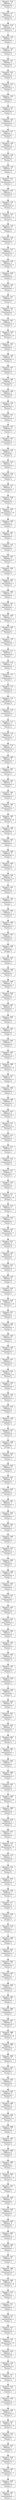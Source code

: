 digraph listaPasajeros { node[shape=record]; 
nodo9394719[label=" Pasajero: 116 &#92;nMaletas: 4 &#92;nDocumentos: 5 &#92;nTurnos: 3"];
nodo9394719->nodo12791200;
nodo12791200[label=" Pasajero: 117 &#92;nMaletas: 1 &#92;nDocumentos: 5 &#92;nTurnos: 2"];
nodo12791200->nodo21075315;
nodo21075315[label=" Pasajero: 118 &#92;nMaletas: 1 &#92;nDocumentos: 10 &#92;nTurnos: 2"];
nodo21075315->nodo15315089;
nodo15315089[label=" Pasajero: 119 &#92;nMaletas: 1 &#92;nDocumentos: 5 &#92;nTurnos: 3"];
nodo15315089->nodo16408049;
nodo16408049[label=" Pasajero: 120 &#92;nMaletas: 3 &#92;nDocumentos: 3 &#92;nTurnos: 3"];
nodo16408049->nodo23840547;
nodo23840547[label=" Pasajero: 121 &#92;nMaletas: 3 &#92;nDocumentos: 7 &#92;nTurnos: 3"];
nodo23840547->nodo11550448;
nodo11550448[label=" Pasajero: 122 &#92;nMaletas: 4 &#92;nDocumentos: 5 &#92;nTurnos: 3"];
nodo11550448->nodo18248655;
nodo18248655[label=" Pasajero: 123 &#92;nMaletas: 1 &#92;nDocumentos: 5 &#92;nTurnos: 1"];
nodo18248655->nodo18592265;
nodo18592265[label=" Pasajero: 124 &#92;nMaletas: 1 &#92;nDocumentos: 2 &#92;nTurnos: 1"];
nodo18592265->nodo14826774;
nodo14826774[label=" Pasajero: 125 &#92;nMaletas: 2 &#92;nDocumentos: 9 &#92;nTurnos: 3"];
nodo14826774->nodo31511492;
nodo31511492[label=" Pasajero: 126 &#92;nMaletas: 4 &#92;nDocumentos: 4 &#92;nTurnos: 2"];
nodo31511492->nodo30691132;
nodo30691132[label=" Pasajero: 127 &#92;nMaletas: 1 &#92;nDocumentos: 7 &#92;nTurnos: 1"];
nodo30691132->nodo26556021;
nodo26556021[label=" Pasajero: 128 &#92;nMaletas: 3 &#92;nDocumentos: 5 &#92;nTurnos: 1"];
nodo26556021->nodo3317788;
nodo3317788[label=" Pasajero: 129 &#92;nMaletas: 4 &#92;nDocumentos: 7 &#92;nTurnos: 3"];
nodo3317788->nodo28518765;
nodo28518765[label=" Pasajero: 130 &#92;nMaletas: 4 &#92;nDocumentos: 6 &#92;nTurnos: 2"];
nodo28518765->nodo16330824;
nodo16330824[label=" Pasajero: 131 &#92;nMaletas: 1 &#92;nDocumentos: 10 &#92;nTurnos: 3"];
nodo16330824->nodo16355324;
nodo16355324[label=" Pasajero: 132 &#92;nMaletas: 2 &#92;nDocumentos: 4 &#92;nTurnos: 2"];
nodo16355324->nodo24968767;
nodo24968767[label=" Pasajero: 133 &#92;nMaletas: 4 &#92;nDocumentos: 8 &#92;nTurnos: 3"];
nodo24968767->nodo29381244;
nodo29381244[label=" Pasajero: 134 &#92;nMaletas: 3 &#92;nDocumentos: 10 &#92;nTurnos: 2"];
nodo29381244->nodo4736188;
nodo4736188[label=" Pasajero: 135 &#92;nMaletas: 2 &#92;nDocumentos: 4 &#92;nTurnos: 2"];
nodo4736188->nodo2010790;
nodo2010790[label=" Pasajero: 136 &#92;nMaletas: 2 &#92;nDocumentos: 3 &#92;nTurnos: 2"];
nodo2010790->nodo14629916;
nodo14629916[label=" Pasajero: 137 &#92;nMaletas: 1 &#92;nDocumentos: 4 &#92;nTurnos: 3"];
nodo14629916->nodo23186889;
nodo23186889[label=" Pasajero: 138 &#92;nMaletas: 2 &#92;nDocumentos: 6 &#92;nTurnos: 3"];
nodo23186889->nodo22153597;
nodo22153597[label=" Pasajero: 139 &#92;nMaletas: 3 &#92;nDocumentos: 2 &#92;nTurnos: 3"];
nodo22153597->nodo64047;
nodo64047[label=" Pasajero: 140 &#92;nMaletas: 3 &#92;nDocumentos: 3 &#92;nTurnos: 2"];
nodo64047->nodo21371055;
nodo21371055[label=" Pasajero: 141 &#92;nMaletas: 1 &#92;nDocumentos: 6 &#92;nTurnos: 2"];
nodo21371055->nodo2792587;
nodo2792587[label=" Pasajero: 142 &#92;nMaletas: 3 &#92;nDocumentos: 5 &#92;nTurnos: 3"];
nodo2792587->nodo26240530;
nodo26240530[label=" Pasajero: 143 &#92;nMaletas: 2 &#92;nDocumentos: 8 &#92;nTurnos: 1"];
nodo26240530->nodo4989901;
nodo4989901[label=" Pasajero: 144 &#92;nMaletas: 2 &#92;nDocumentos: 10 &#92;nTurnos: 2"];
nodo4989901->nodo26007499;
nodo26007499[label=" Pasajero: 145 &#92;nMaletas: 2 &#92;nDocumentos: 7 &#92;nTurnos: 1"];
nodo26007499->nodo17220149;
nodo17220149[label=" Pasajero: 146 &#92;nMaletas: 2 &#92;nDocumentos: 6 &#92;nTurnos: 2"];
nodo17220149->nodo26641393;
nodo26641393[label=" Pasajero: 147 &#92;nMaletas: 3 &#92;nDocumentos: 5 &#92;nTurnos: 3"];
nodo26641393->nodo1805125;
nodo1805125[label=" Pasajero: 148 &#92;nMaletas: 3 &#92;nDocumentos: 3 &#92;nTurnos: 2"];
nodo1805125->nodo17548142;
nodo17548142[label=" Pasajero: 149 &#92;nMaletas: 2 &#92;nDocumentos: 1 &#92;nTurnos: 2"];
nodo17548142->nodo3881309;
nodo3881309[label=" Pasajero: 150 &#92;nMaletas: 2 &#92;nDocumentos: 4 &#92;nTurnos: 2"];
nodo3881309->nodo18225286;
nodo18225286[label=" Pasajero: 151 &#92;nMaletas: 1 &#92;nDocumentos: 6 &#92;nTurnos: 3"];
nodo18225286->nodo22229525;
nodo22229525[label=" Pasajero: 152 &#92;nMaletas: 4 &#92;nDocumentos: 3 &#92;nTurnos: 3"];
nodo22229525->nodo8293474;
nodo8293474[label=" Pasajero: 153 &#92;nMaletas: 4 &#92;nDocumentos: 5 &#92;nTurnos: 1"];
nodo8293474->nodo23770849;
nodo23770849[label=" Pasajero: 154 &#92;nMaletas: 3 &#92;nDocumentos: 1 &#92;nTurnos: 2"];
nodo23770849->nodo5327586;
nodo5327586[label=" Pasajero: 155 &#92;nMaletas: 1 &#92;nDocumentos: 8 &#92;nTurnos: 1"];
nodo5327586->nodo15075559;
nodo15075559[label=" Pasajero: 156 &#92;nMaletas: 2 &#92;nDocumentos: 6 &#92;nTurnos: 2"];
nodo15075559->nodo14654469;
nodo14654469[label=" Pasajero: 157 &#92;nMaletas: 4 &#92;nDocumentos: 4 &#92;nTurnos: 2"];
nodo14654469->nodo6483649;
nodo6483649[label=" Pasajero: 158 &#92;nMaletas: 2 &#92;nDocumentos: 3 &#92;nTurnos: 2"];
nodo6483649->nodo3321845;
nodo3321845[label=" Pasajero: 159 &#92;nMaletas: 2 &#92;nDocumentos: 10 &#92;nTurnos: 1"];
nodo3321845->nodo731492;
nodo731492[label=" Pasajero: 160 &#92;nMaletas: 4 &#92;nDocumentos: 1 &#92;nTurnos: 1"];
nodo731492->nodo4499092;
nodo4499092[label=" Pasajero: 161 &#92;nMaletas: 2 &#92;nDocumentos: 7 &#92;nTurnos: 1"];
nodo4499092->nodo28008187;
nodo28008187[label=" Pasajero: 162 &#92;nMaletas: 2 &#92;nDocumentos: 1 &#92;nTurnos: 3"];
nodo28008187->nodo13173052;
nodo13173052[label=" Pasajero: 163 &#92;nMaletas: 4 &#92;nDocumentos: 6 &#92;nTurnos: 1"];
nodo13173052->nodo32659592;
nodo32659592[label=" Pasajero: 164 &#92;nMaletas: 1 &#92;nDocumentos: 2 &#92;nTurnos: 3"];
nodo32659592->nodo16069028;
nodo16069028[label=" Pasajero: 165 &#92;nMaletas: 4 &#92;nDocumentos: 5 &#92;nTurnos: 1"];
nodo16069028->nodo22739591;
nodo22739591[label=" Pasajero: 166 &#92;nMaletas: 2 &#92;nDocumentos: 4 &#92;nTurnos: 1"];
nodo22739591->nodo22336625;
nodo22336625[label=" Pasajero: 167 &#92;nMaletas: 4 &#92;nDocumentos: 1 &#92;nTurnos: 2"];
nodo22336625->nodo912395;
nodo912395[label=" Pasajero: 168 &#92;nMaletas: 1 &#92;nDocumentos: 10 &#92;nTurnos: 3"];
nodo912395->nodo22453951;
nodo22453951[label=" Pasajero: 169 &#92;nMaletas: 1 &#92;nDocumentos: 1 &#92;nTurnos: 3"];
nodo22453951->nodo24563088;
nodo24563088[label=" Pasajero: 170 &#92;nMaletas: 1 &#92;nDocumentos: 2 &#92;nTurnos: 2"];
nodo24563088->nodo9464851;
nodo9464851[label=" Pasajero: 171 &#92;nMaletas: 4 &#92;nDocumentos: 2 &#92;nTurnos: 3"];
nodo9464851->nodo21675326;
nodo21675326[label=" Pasajero: 172 &#92;nMaletas: 4 &#92;nDocumentos: 3 &#92;nTurnos: 3"];
nodo21675326->nodo10905230;
nodo10905230[label=" Pasajero: 173 &#92;nMaletas: 1 &#92;nDocumentos: 4 &#92;nTurnos: 2"];
nodo10905230->nodo23013063;
nodo23013063[label=" Pasajero: 174 &#92;nMaletas: 4 &#92;nDocumentos: 5 &#92;nTurnos: 2"];
nodo23013063->nodo6826443;
nodo6826443[label=" Pasajero: 175 &#92;nMaletas: 3 &#92;nDocumentos: 9 &#92;nTurnos: 2"];
nodo6826443->nodo7197877;
nodo7197877[label=" Pasajero: 176 &#92;nMaletas: 1 &#92;nDocumentos: 5 &#92;nTurnos: 3"];
nodo7197877->nodo24139744;
nodo24139744[label=" Pasajero: 177 &#92;nMaletas: 2 &#92;nDocumentos: 9 &#92;nTurnos: 2"];
nodo24139744->nodo29308439;
nodo29308439[label=" Pasajero: 178 &#92;nMaletas: 3 &#92;nDocumentos: 4 &#92;nTurnos: 2"];
nodo29308439->nodo4219738;
nodo4219738[label=" Pasajero: 179 &#92;nMaletas: 4 &#92;nDocumentos: 6 &#92;nTurnos: 2"];
nodo4219738->nodo14208603;
nodo14208603[label=" Pasajero: 180 &#92;nMaletas: 3 &#92;nDocumentos: 2 &#92;nTurnos: 2"];
nodo14208603->nodo9097802;
nodo9097802[label=" Pasajero: 181 &#92;nMaletas: 3 &#92;nDocumentos: 6 &#92;nTurnos: 1"];
nodo9097802->nodo5222638;
nodo5222638[label=" Pasajero: 182 &#92;nMaletas: 3 &#92;nDocumentos: 4 &#92;nTurnos: 1"];
nodo5222638->nodo25069678;
nodo25069678[label=" Pasajero: 183 &#92;nMaletas: 4 &#92;nDocumentos: 4 &#92;nTurnos: 2"];
nodo25069678->nodo5536546;
nodo5536546[label=" Pasajero: 184 &#92;nMaletas: 3 &#92;nDocumentos: 3 &#92;nTurnos: 1"];
nodo5536546->nodo1764576;
nodo1764576[label=" Pasajero: 185 &#92;nMaletas: 3 &#92;nDocumentos: 10 &#92;nTurnos: 3"];
nodo1764576->nodo22405901;
nodo22405901[label=" Pasajero: 186 &#92;nMaletas: 2 &#92;nDocumentos: 5 &#92;nTurnos: 2"];
nodo22405901->nodo9155208;
nodo9155208[label=" Pasajero: 187 &#92;nMaletas: 3 &#92;nDocumentos: 2 &#92;nTurnos: 1"];
nodo9155208->nodo13580313;
nodo13580313[label=" Pasajero: 188 &#92;nMaletas: 3 &#92;nDocumentos: 4 &#92;nTurnos: 1"];
nodo13580313->nodo24586958;
nodo24586958[label=" Pasajero: 189 &#92;nMaletas: 2 &#92;nDocumentos: 4 &#92;nTurnos: 3"];
nodo24586958->nodo6544558;
nodo6544558[label=" Pasajero: 190 &#92;nMaletas: 4 &#92;nDocumentos: 6 &#92;nTurnos: 3"];
nodo6544558->nodo28258520;
nodo28258520[label=" Pasajero: 191 &#92;nMaletas: 1 &#92;nDocumentos: 2 &#92;nTurnos: 2"];
nodo28258520->nodo6411332;
nodo6411332[label=" Pasajero: 192 &#92;nMaletas: 1 &#92;nDocumentos: 8 &#92;nTurnos: 1"];
nodo6411332->nodo9874588;
nodo9874588[label=" Pasajero: 193 &#92;nMaletas: 1 &#92;nDocumentos: 6 &#92;nTurnos: 3"];
nodo9874588->nodo433932;
nodo433932[label=" Pasajero: 194 &#92;nMaletas: 3 &#92;nDocumentos: 6 &#92;nTurnos: 2"];
nodo433932->nodo9264484;
nodo9264484[label=" Pasajero: 195 &#92;nMaletas: 1 &#92;nDocumentos: 1 &#92;nTurnos: 3"];
nodo9264484->nodo5924293;
nodo5924293[label=" Pasajero: 196 &#92;nMaletas: 4 &#92;nDocumentos: 7 &#92;nTurnos: 3"];
nodo5924293->nodo30529182;
nodo30529182[label=" Pasajero: 197 &#92;nMaletas: 3 &#92;nDocumentos: 1 &#92;nTurnos: 2"];
nodo30529182->nodo29480407;
nodo29480407[label=" Pasajero: 198 &#92;nMaletas: 1 &#92;nDocumentos: 7 &#92;nTurnos: 2"];
nodo29480407->nodo28692918;
nodo28692918[label=" Pasajero: 199 &#92;nMaletas: 2 &#92;nDocumentos: 4 &#92;nTurnos: 2"];
nodo28692918->nodo8320264;
nodo8320264[label=" Pasajero: 200 &#92;nMaletas: 3 &#92;nDocumentos: 2 &#92;nTurnos: 1"];
nodo8320264->nodo25214079;
nodo25214079[label=" Pasajero: 201 &#92;nMaletas: 2 &#92;nDocumentos: 2 &#92;nTurnos: 3"];
nodo25214079->nodo1746805;
nodo1746805[label=" Pasajero: 202 &#92;nMaletas: 1 &#92;nDocumentos: 3 &#92;nTurnos: 3"];
nodo1746805->nodo6505652;
nodo6505652[label=" Pasajero: 203 &#92;nMaletas: 1 &#92;nDocumentos: 3 &#92;nTurnos: 2"];
nodo6505652->nodo33136973;
nodo33136973[label=" Pasajero: 204 &#92;nMaletas: 1 &#92;nDocumentos: 3 &#92;nTurnos: 3"];
nodo33136973->nodo26294699;
nodo26294699[label=" Pasajero: 205 &#92;nMaletas: 4 &#92;nDocumentos: 4 &#92;nTurnos: 1"];
nodo26294699->nodo14777728;
nodo14777728[label=" Pasajero: 206 &#92;nMaletas: 1 &#92;nDocumentos: 10 &#92;nTurnos: 2"];
nodo14777728->nodo9160844;
nodo9160844[label=" Pasajero: 207 &#92;nMaletas: 3 &#92;nDocumentos: 9 &#92;nTurnos: 2"];
nodo9160844->nodo8315097;
nodo8315097[label=" Pasajero: 208 &#92;nMaletas: 3 &#92;nDocumentos: 6 &#92;nTurnos: 3"];
nodo8315097->nodo1494812;
nodo1494812[label=" Pasajero: 209 &#92;nMaletas: 2 &#92;nDocumentos: 5 &#92;nTurnos: 3"];
nodo1494812->nodo27962211;
nodo27962211[label=" Pasajero: 210 &#92;nMaletas: 3 &#92;nDocumentos: 6 &#92;nTurnos: 1"];
nodo27962211->nodo2890082;
nodo2890082[label=" Pasajero: 211 &#92;nMaletas: 2 &#92;nDocumentos: 8 &#92;nTurnos: 2"];
nodo2890082->nodo23731864;
nodo23731864[label=" Pasajero: 212 &#92;nMaletas: 1 &#92;nDocumentos: 7 &#92;nTurnos: 2"];
nodo23731864->nodo11756659;
nodo11756659[label=" Pasajero: 213 &#92;nMaletas: 3 &#92;nDocumentos: 4 &#92;nTurnos: 2"];
nodo11756659->nodo22884861;
nodo22884861[label=" Pasajero: 214 &#92;nMaletas: 4 &#92;nDocumentos: 7 &#92;nTurnos: 2"];
nodo22884861->nodo22732285;
nodo22732285[label=" Pasajero: 215 &#92;nMaletas: 4 &#92;nDocumentos: 4 &#92;nTurnos: 1"];
nodo22732285->nodo6128592;
nodo6128592[label=" Pasajero: 216 &#92;nMaletas: 3 &#92;nDocumentos: 1 &#92;nTurnos: 1"];
nodo6128592->nodo29155860;
nodo29155860[label=" Pasajero: 217 &#92;nMaletas: 2 &#92;nDocumentos: 10 &#92;nTurnos: 2"];
nodo29155860->nodo26536519;
nodo26536519[label=" Pasajero: 218 &#92;nMaletas: 1 &#92;nDocumentos: 10 &#92;nTurnos: 2"];
nodo26536519->nodo292541;
nodo292541[label=" Pasajero: 219 &#92;nMaletas: 1 &#92;nDocumentos: 3 &#92;nTurnos: 3"];
nodo292541->nodo12660462;
nodo12660462[label=" Pasajero: 220 &#92;nMaletas: 4 &#92;nDocumentos: 5 &#92;nTurnos: 2"];
nodo12660462->nodo9554144;
nodo9554144[label=" Pasajero: 221 &#92;nMaletas: 4 &#92;nDocumentos: 3 &#92;nTurnos: 3"];
nodo9554144->nodo1166247;
nodo1166247[label=" Pasajero: 222 &#92;nMaletas: 2 &#92;nDocumentos: 7 &#92;nTurnos: 3"];
nodo1166247->nodo21494662;
nodo21494662[label=" Pasajero: 223 &#92;nMaletas: 3 &#92;nDocumentos: 5 &#92;nTurnos: 3"];
nodo21494662->nodo12194014;
nodo12194014[label=" Pasajero: 224 &#92;nMaletas: 2 &#92;nDocumentos: 2 &#92;nTurnos: 2"];
nodo12194014->nodo6030433;
nodo6030433[label=" Pasajero: 225 &#92;nMaletas: 4 &#92;nDocumentos: 4 &#92;nTurnos: 1"];
nodo6030433->nodo6731710;
nodo6731710[label=" Pasajero: 226 &#92;nMaletas: 4 &#92;nDocumentos: 10 &#92;nTurnos: 1"];
nodo6731710->nodo14542271;
nodo14542271[label=" Pasajero: 227 &#92;nMaletas: 2 &#92;nDocumentos: 7 &#92;nTurnos: 2"];
nodo14542271->nodo6635482;
nodo6635482[label=" Pasajero: 228 &#92;nMaletas: 2 &#92;nDocumentos: 4 &#92;nTurnos: 2"];
nodo6635482->nodo10377851;
nodo10377851[label=" Pasajero: 229 &#92;nMaletas: 4 &#92;nDocumentos: 7 &#92;nTurnos: 1"];
nodo10377851->nodo23249105;
nodo23249105[label=" Pasajero: 230 &#92;nMaletas: 2 &#92;nDocumentos: 2 &#92;nTurnos: 2"];
nodo23249105->nodo5189599;
nodo5189599[label=" Pasajero: 231 &#92;nMaletas: 1 &#92;nDocumentos: 2 &#92;nTurnos: 2"];
nodo5189599->nodo21709539;
nodo21709539[label=" Pasajero: 232 &#92;nMaletas: 1 &#92;nDocumentos: 9 &#92;nTurnos: 2"];
nodo21709539->nodo29788147;
nodo29788147[label=" Pasajero: 233 &#92;nMaletas: 3 &#92;nDocumentos: 8 &#92;nTurnos: 3"];
nodo29788147->nodo10598802;
nodo10598802[label=" Pasajero: 234 &#92;nMaletas: 2 &#92;nDocumentos: 6 &#92;nTurnos: 2"];
nodo10598802->nodo18959630;
nodo18959630[label=" Pasajero: 235 &#92;nMaletas: 2 &#92;nDocumentos: 7 &#92;nTurnos: 1"];
nodo18959630->nodo7360275;
nodo7360275[label=" Pasajero: 236 &#92;nMaletas: 1 &#92;nDocumentos: 7 &#92;nTurnos: 1"];
nodo7360275->nodo19574001;
nodo19574001[label=" Pasajero: 237 &#92;nMaletas: 2 &#92;nDocumentos: 3 &#92;nTurnos: 3"];
nodo19574001->nodo14612783;
nodo14612783[label=" Pasajero: 238 &#92;nMaletas: 3 &#92;nDocumentos: 1 &#92;nTurnos: 1"];
nodo14612783->nodo28872519;
nodo28872519[label=" Pasajero: 239 &#92;nMaletas: 4 &#92;nDocumentos: 8 &#92;nTurnos: 3"];
nodo28872519->nodo18503476;
nodo18503476[label=" Pasajero: 240 &#92;nMaletas: 4 &#92;nDocumentos: 2 &#92;nTurnos: 2"];
nodo18503476->nodo25766914;
nodo25766914[label=" Pasajero: 241 &#92;nMaletas: 3 &#92;nDocumentos: 2 &#92;nTurnos: 1"];
nodo25766914->nodo8106909;
nodo8106909[label=" Pasajero: 242 &#92;nMaletas: 1 &#92;nDocumentos: 7 &#92;nTurnos: 3"];
nodo8106909->nodo21025762;
nodo21025762[label=" Pasajero: 243 &#92;nMaletas: 1 &#92;nDocumentos: 2 &#92;nTurnos: 1"];
nodo21025762->nodo10915209;
nodo10915209[label=" Pasajero: 244 &#92;nMaletas: 1 &#92;nDocumentos: 9 &#92;nTurnos: 3"];
nodo10915209->nodo5200547;
nodo5200547[label=" Pasajero: 245 &#92;nMaletas: 2 &#92;nDocumentos: 3 &#92;nTurnos: 1"];
nodo5200547->nodo19636846;
nodo19636846[label=" Pasajero: 246 &#92;nMaletas: 1 &#92;nDocumentos: 5 &#92;nTurnos: 1"];
nodo19636846->nodo7947484;
nodo7947484[label=" Pasajero: 247 &#92;nMaletas: 3 &#92;nDocumentos: 3 &#92;nTurnos: 2"];
nodo7947484->nodo28681886;
nodo28681886[label=" Pasajero: 248 &#92;nMaletas: 1 &#92;nDocumentos: 1 &#92;nTurnos: 1"];
nodo28681886->nodo25723278;
nodo25723278[label=" Pasajero: 249 &#92;nMaletas: 2 &#92;nDocumentos: 4 &#92;nTurnos: 3"];
nodo25723278->nodo23231875;
nodo23231875[label=" Pasajero: 250 &#92;nMaletas: 2 &#92;nDocumentos: 2 &#92;nTurnos: 2"];
nodo23231875->nodo30640663;
nodo30640663[label=" Pasajero: 251 &#92;nMaletas: 2 &#92;nDocumentos: 1 &#92;nTurnos: 3"];
nodo30640663->nodo29379813;
nodo29379813[label=" Pasajero: 252 &#92;nMaletas: 1 &#92;nDocumentos: 6 &#92;nTurnos: 2"];
nodo29379813->nodo11877090;
nodo11877090[label=" Pasajero: 253 &#92;nMaletas: 3 &#92;nDocumentos: 5 &#92;nTurnos: 3"];
nodo11877090->nodo5229650;
nodo5229650[label=" Pasajero: 254 &#92;nMaletas: 2 &#92;nDocumentos: 3 &#92;nTurnos: 2"];
nodo5229650->nodo31026878;
nodo31026878[label=" Pasajero: 255 &#92;nMaletas: 2 &#92;nDocumentos: 5 &#92;nTurnos: 3"];
nodo31026878->nodo6798404;
nodo6798404[label=" Pasajero: 256 &#92;nMaletas: 3 &#92;nDocumentos: 6 &#92;nTurnos: 3"];
nodo6798404->nodo21423808;
nodo21423808[label=" Pasajero: 257 &#92;nMaletas: 3 &#92;nDocumentos: 8 &#92;nTurnos: 3"];
nodo21423808->nodo25923046;
nodo25923046[label=" Pasajero: 258 &#92;nMaletas: 1 &#92;nDocumentos: 6 &#92;nTurnos: 2"];
nodo25923046->nodo23575031;
nodo23575031[label=" Pasajero: 259 &#92;nMaletas: 1 &#92;nDocumentos: 3 &#92;nTurnos: 2"];
nodo23575031->nodo5090819;
nodo5090819[label=" Pasajero: 260 &#92;nMaletas: 4 &#92;nDocumentos: 9 &#92;nTurnos: 3"];
nodo5090819->nodo14361580;
nodo14361580[label=" Pasajero: 261 &#92;nMaletas: 2 &#92;nDocumentos: 5 &#92;nTurnos: 1"];
nodo14361580->nodo22183340;
nodo22183340[label=" Pasajero: 262 &#92;nMaletas: 3 &#92;nDocumentos: 4 &#92;nTurnos: 3"];
nodo22183340->nodo28761840;
nodo28761840[label=" Pasajero: 263 &#92;nMaletas: 2 &#92;nDocumentos: 10 &#92;nTurnos: 2"];
nodo28761840->nodo3692147;
nodo3692147[label=" Pasajero: 264 &#92;nMaletas: 3 &#92;nDocumentos: 2 &#92;nTurnos: 2"];
nodo3692147->nodo18728091;
nodo18728091[label=" Pasajero: 265 &#92;nMaletas: 1 &#92;nDocumentos: 7 &#92;nTurnos: 2"];
nodo18728091->nodo23359305;
nodo23359305[label=" Pasajero: 266 &#92;nMaletas: 2 &#92;nDocumentos: 9 &#92;nTurnos: 1"];
nodo23359305->nodo9068875;
nodo9068875[label=" Pasajero: 267 &#92;nMaletas: 4 &#92;nDocumentos: 7 &#92;nTurnos: 3"];
nodo9068875->nodo6889639;
nodo6889639[label=" Pasajero: 268 &#92;nMaletas: 2 &#92;nDocumentos: 10 &#92;nTurnos: 2"];
nodo6889639->nodo32836717;
nodo32836717[label=" Pasajero: 269 &#92;nMaletas: 3 &#92;nDocumentos: 5 &#92;nTurnos: 3"];
nodo32836717->nodo21309693;
nodo21309693[label=" Pasajero: 270 &#92;nMaletas: 4 &#92;nDocumentos: 7 &#92;nTurnos: 2"];
nodo21309693->nodo11835815;
nodo11835815[label=" Pasajero: 271 &#92;nMaletas: 1 &#92;nDocumentos: 2 &#92;nTurnos: 1"];
nodo11835815->nodo31189774;
nodo31189774[label=" Pasajero: 272 &#92;nMaletas: 4 &#92;nDocumentos: 10 &#92;nTurnos: 2"];
nodo31189774->nodo663420;
nodo663420[label=" Pasajero: 273 &#92;nMaletas: 2 &#92;nDocumentos: 5 &#92;nTurnos: 2"];
nodo663420->nodo6345664;
nodo6345664[label=" Pasajero: 274 &#92;nMaletas: 2 &#92;nDocumentos: 3 &#92;nTurnos: 2"];
nodo6345664->nodo9242698;
nodo9242698[label=" Pasajero: 275 &#92;nMaletas: 3 &#92;nDocumentos: 8 &#92;nTurnos: 2"];
nodo9242698->nodo14811598;
nodo14811598[label=" Pasajero: 276 &#92;nMaletas: 3 &#92;nDocumentos: 6 &#92;nTurnos: 2"];
nodo14811598->nodo3605457;
nodo3605457[label=" Pasajero: 277 &#92;nMaletas: 4 &#92;nDocumentos: 4 &#92;nTurnos: 3"];
nodo3605457->nodo13838020;
nodo13838020[label=" Pasajero: 278 &#92;nMaletas: 2 &#92;nDocumentos: 1 &#92;nTurnos: 1"];
nodo13838020->nodo16562828;
nodo16562828[label=" Pasajero: 279 &#92;nMaletas: 3 &#92;nDocumentos: 9 &#92;nTurnos: 1"];
nodo16562828->nodo6565996;
nodo6565996[label=" Pasajero: 280 &#92;nMaletas: 2 &#92;nDocumentos: 2 &#92;nTurnos: 2"];
nodo6565996->nodo11897850;
nodo11897850[label=" Pasajero: 281 &#92;nMaletas: 3 &#92;nDocumentos: 9 &#92;nTurnos: 2"];
nodo11897850->nodo11791983;
nodo11791983[label=" Pasajero: 282 &#92;nMaletas: 3 &#92;nDocumentos: 6 &#92;nTurnos: 3"];
nodo11791983->nodo29517916;
nodo29517916[label=" Pasajero: 283 &#92;nMaletas: 1 &#92;nDocumentos: 7 &#92;nTurnos: 2"];
nodo29517916->nodo4535873;
nodo4535873[label=" Pasajero: 284 &#92;nMaletas: 1 &#92;nDocumentos: 2 &#92;nTurnos: 2"];
nodo4535873->nodo25740993;
nodo25740993[label=" Pasajero: 285 &#92;nMaletas: 4 &#92;nDocumentos: 5 &#92;nTurnos: 2"];
nodo25740993->nodo1672201;
nodo1672201[label=" Pasajero: 286 &#92;nMaletas: 3 &#92;nDocumentos: 5 &#92;nTurnos: 2"];
nodo1672201->nodo14258910;
nodo14258910[label=" Pasajero: 287 &#92;nMaletas: 4 &#92;nDocumentos: 9 &#92;nTurnos: 3"];
nodo14258910->nodo24071610;
nodo24071610[label=" Pasajero: 288 &#92;nMaletas: 4 &#92;nDocumentos: 10 &#92;nTurnos: 3"];
nodo24071610->nodo3548056;
nodo3548056[label=" Pasajero: 289 &#92;nMaletas: 3 &#92;nDocumentos: 7 &#92;nTurnos: 3"];
nodo3548056->nodo3396763;
nodo3396763[label=" Pasajero: 290 &#92;nMaletas: 4 &#92;nDocumentos: 10 &#92;nTurnos: 2"];
nodo3396763->nodo64609;
nodo64609[label=" Pasajero: 291 &#92;nMaletas: 3 &#92;nDocumentos: 7 &#92;nTurnos: 3"];
nodo64609->nodo25782662;
nodo25782662[label=" Pasajero: 292 &#92;nMaletas: 1 &#92;nDocumentos: 1 &#92;nTurnos: 3"];
nodo25782662->nodo310092;
nodo310092[label=" Pasajero: 293 &#92;nMaletas: 4 &#92;nDocumentos: 1 &#92;nTurnos: 3"];
nodo310092->nodo2568091;
nodo2568091[label=" Pasajero: 294 &#92;nMaletas: 2 &#92;nDocumentos: 7 &#92;nTurnos: 2"];
nodo2568091->nodo26550730;
nodo26550730[label=" Pasajero: 295 &#92;nMaletas: 4 &#92;nDocumentos: 8 &#92;nTurnos: 2"];
nodo26550730->nodo29798119;
nodo29798119[label=" Pasajero: 296 &#92;nMaletas: 3 &#92;nDocumentos: 2 &#92;nTurnos: 3"];
nodo29798119->nodo4696648;
nodo4696648[label=" Pasajero: 297 &#92;nMaletas: 4 &#92;nDocumentos: 7 &#92;nTurnos: 2"];
nodo4696648->nodo32181484;
nodo32181484[label=" Pasajero: 298 &#92;nMaletas: 4 &#92;nDocumentos: 1 &#92;nTurnos: 1"];
nodo32181484->nodo21426794;
nodo21426794[label=" Pasajero: 299 &#92;nMaletas: 2 &#92;nDocumentos: 1 &#92;nTurnos: 1"];
nodo21426794->nodo30132211;
nodo30132211[label=" Pasajero: 300 &#92;nMaletas: 3 &#92;nDocumentos: 10 &#92;nTurnos: 3"];
nodo30132211->nodo11873576;
nodo11873576[label=" Pasajero: 301 &#92;nMaletas: 1 &#92;nDocumentos: 4 &#92;nTurnos: 2"];
nodo11873576->nodo29414846;
nodo29414846[label=" Pasajero: 302 &#92;nMaletas: 1 &#92;nDocumentos: 1 &#92;nTurnos: 1"];
nodo29414846->nodo28681550;
nodo28681550[label=" Pasajero: 303 &#92;nMaletas: 2 &#92;nDocumentos: 7 &#92;nTurnos: 1"];
nodo28681550->nodo28652189;
nodo28652189[label=" Pasajero: 304 &#92;nMaletas: 4 &#92;nDocumentos: 1 &#92;nTurnos: 3"];
nodo28652189->nodo6836192;
nodo6836192[label=" Pasajero: 305 &#92;nMaletas: 3 &#92;nDocumentos: 5 &#92;nTurnos: 2"];
nodo6836192->nodo31138793;
nodo31138793[label=" Pasajero: 306 &#92;nMaletas: 4 &#92;nDocumentos: 3 &#92;nTurnos: 1"];
nodo31138793->nodo1334343;
nodo1334343[label=" Pasajero: 307 &#92;nMaletas: 3 &#92;nDocumentos: 8 &#92;nTurnos: 1"];
nodo1334343->nodo12171394;
nodo12171394[label=" Pasajero: 308 &#92;nMaletas: 2 &#92;nDocumentos: 8 &#92;nTurnos: 3"];
nodo12171394->nodo8711738;
nodo8711738[label=" Pasajero: 309 &#92;nMaletas: 4 &#92;nDocumentos: 10 &#92;nTurnos: 3"];
nodo8711738->nodo2771688;
nodo2771688[label=" Pasajero: 310 &#92;nMaletas: 3 &#92;nDocumentos: 2 &#92;nTurnos: 1"];
nodo2771688->nodo8576718;
nodo8576718[label=" Pasajero: 311 &#92;nMaletas: 3 &#92;nDocumentos: 8 &#92;nTurnos: 3"];
nodo8576718->nodo21104180;
nodo21104180[label=" Pasajero: 312 &#92;nMaletas: 4 &#92;nDocumentos: 4 &#92;nTurnos: 2"];
nodo21104180->nodo13293400;
nodo13293400[label=" Pasajero: 313 &#92;nMaletas: 4 &#92;nDocumentos: 8 &#92;nTurnos: 3"];
nodo13293400->nodo14005603;
nodo14005603[label=" Pasajero: 314 &#92;nMaletas: 2 &#92;nDocumentos: 10 &#92;nTurnos: 1"];
nodo14005603->nodo14251673;
nodo14251673[label=" Pasajero: 315 &#92;nMaletas: 2 &#92;nDocumentos: 5 &#92;nTurnos: 2"];
nodo14251673->nodo23704976;
nodo23704976[label=" Pasajero: 316 &#92;nMaletas: 2 &#92;nDocumentos: 8 &#92;nTurnos: 3"];
nodo23704976->nodo31579186;
nodo31579186[label=" Pasajero: 317 &#92;nMaletas: 4 &#92;nDocumentos: 10 &#92;nTurnos: 2"];
nodo31579186->nodo16653824;
nodo16653824[label=" Pasajero: 318 &#92;nMaletas: 3 &#92;nDocumentos: 10 &#92;nTurnos: 3"];
nodo16653824->nodo32297208;
nodo32297208[label=" Pasajero: 319 &#92;nMaletas: 1 &#92;nDocumentos: 4 &#92;nTurnos: 2"];
nodo32297208->nodo33117263;
nodo33117263[label=" Pasajero: 320 &#92;nMaletas: 2 &#92;nDocumentos: 8 &#92;nTurnos: 2"];
nodo33117263->nodo30056698;
nodo30056698[label=" Pasajero: 321 &#92;nMaletas: 4 &#92;nDocumentos: 10 &#92;nTurnos: 3"];
nodo30056698->nodo7797128;
nodo7797128[label=" Pasajero: 322 &#92;nMaletas: 1 &#92;nDocumentos: 5 &#92;nTurnos: 1"];
nodo7797128->nodo26698722;
nodo26698722[label=" Pasajero: 323 &#92;nMaletas: 1 &#92;nDocumentos: 3 &#92;nTurnos: 2"];
nodo26698722->nodo7410355;
nodo7410355[label=" Pasajero: 324 &#92;nMaletas: 4 &#92;nDocumentos: 9 &#92;nTurnos: 1"];
nodo7410355->nodo2277047;
nodo2277047[label=" Pasajero: 325 &#92;nMaletas: 2 &#92;nDocumentos: 4 &#92;nTurnos: 1"];
nodo2277047->nodo28426178;
nodo28426178[label=" Pasajero: 326 &#92;nMaletas: 2 &#92;nDocumentos: 6 &#92;nTurnos: 3"];
nodo28426178->nodo28525349;
nodo28525349[label=" Pasajero: 327 &#92;nMaletas: 3 &#92;nDocumentos: 4 &#92;nTurnos: 3"];

}

